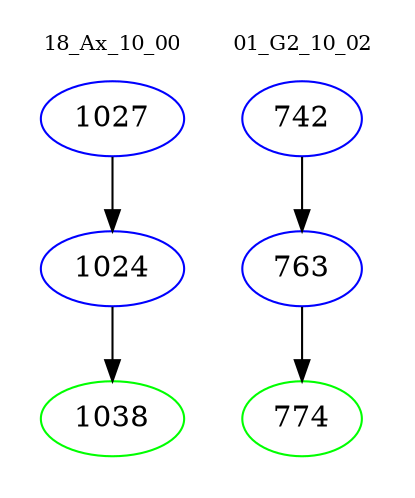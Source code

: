 digraph{
subgraph cluster_0 {
color = white
label = "18_Ax_10_00";
fontsize=10;
T0_1027 [label="1027", color="blue"]
T0_1027 -> T0_1024 [color="black"]
T0_1024 [label="1024", color="blue"]
T0_1024 -> T0_1038 [color="black"]
T0_1038 [label="1038", color="green"]
}
subgraph cluster_1 {
color = white
label = "01_G2_10_02";
fontsize=10;
T1_742 [label="742", color="blue"]
T1_742 -> T1_763 [color="black"]
T1_763 [label="763", color="blue"]
T1_763 -> T1_774 [color="black"]
T1_774 [label="774", color="green"]
}
}
